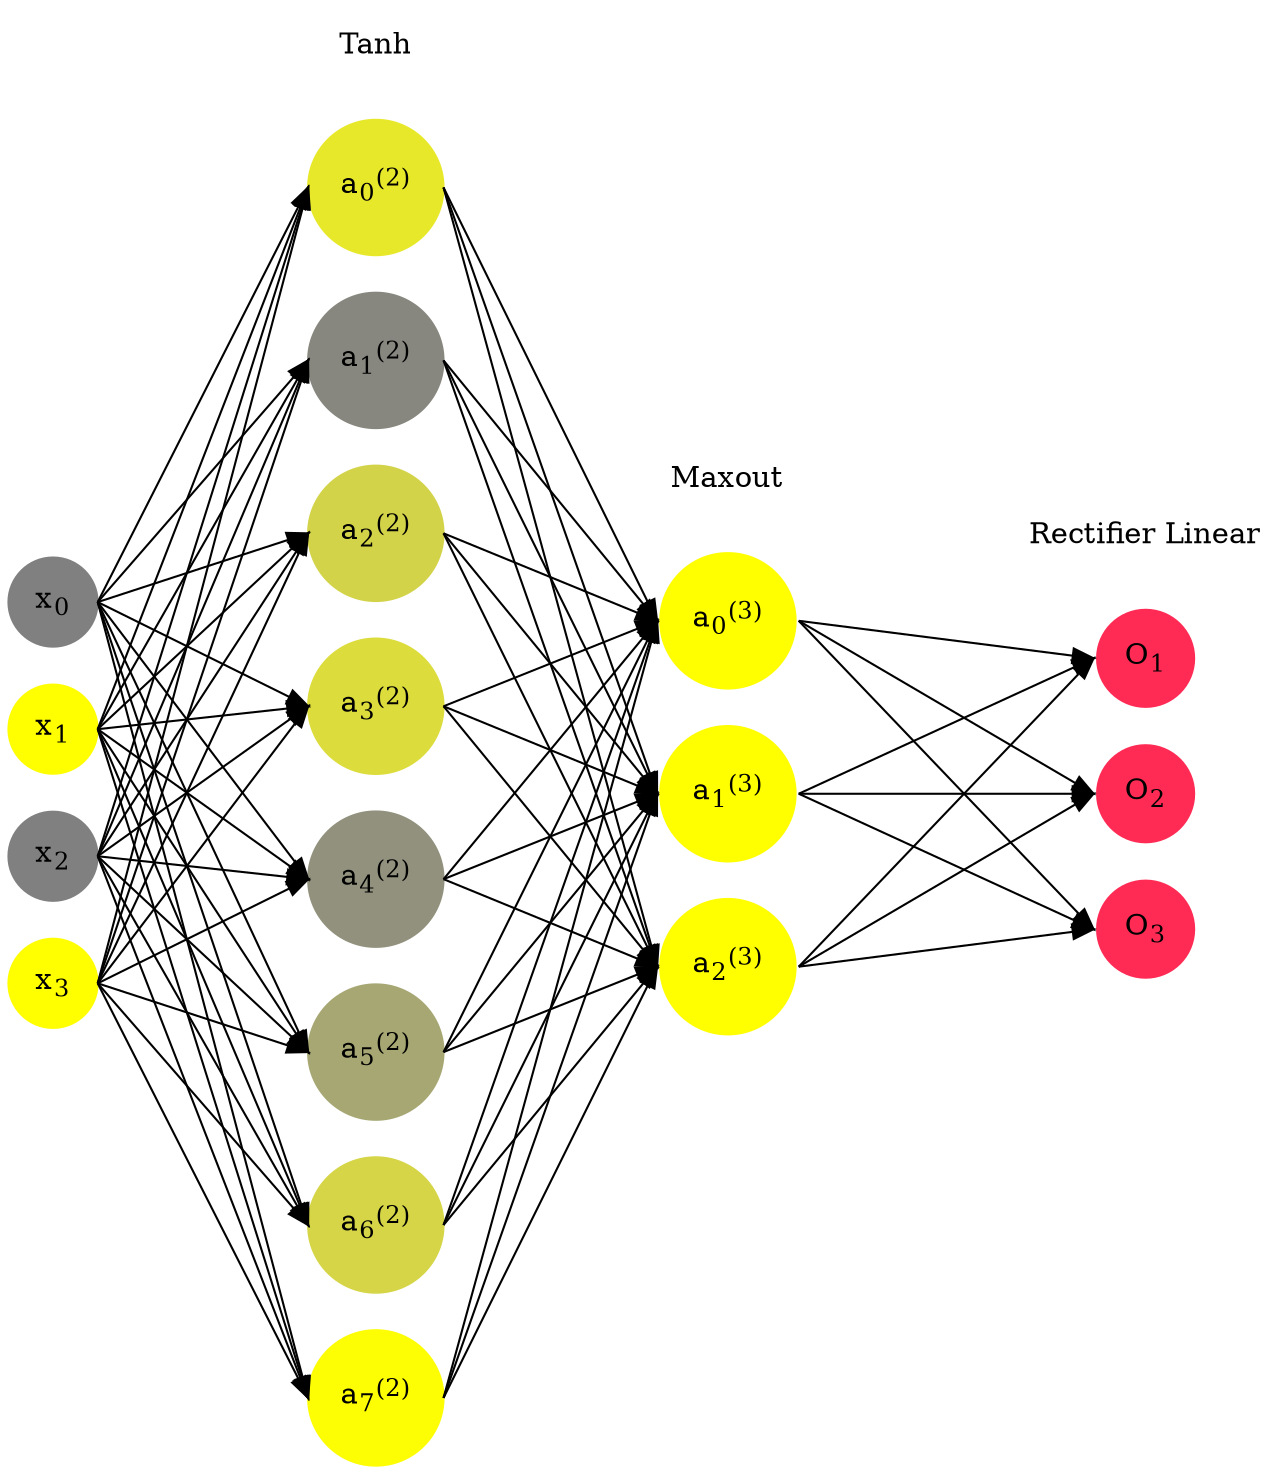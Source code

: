 digraph G {
	rankdir = LR;
	splines=false;
	edge[style=invis];
	ranksep= 1.4;
	{
	node [shape=circle, color="0.1667, 0.0, 0.5", style=filled, fillcolor="0.1667, 0.0, 0.5"];
	x0 [label=<x<sub>0</sub>>];
	}
	{
	node [shape=circle, color="0.1667, 1.0, 1.0", style=filled, fillcolor="0.1667, 1.0, 1.0"];
	x1 [label=<x<sub>1</sub>>];
	}
	{
	node [shape=circle, color="0.1667, 0.0, 0.5", style=filled, fillcolor="0.1667, 0.0, 0.5"];
	x2 [label=<x<sub>2</sub>>];
	}
	{
	node [shape=circle, color="0.1667, 1.0, 1.0", style=filled, fillcolor="0.1667, 1.0, 1.0"];
	x3 [label=<x<sub>3</sub>>];
	}
	{
	node [shape=circle, color="0.1667, 0.814799, 0.907399", style=filled, fillcolor="0.1667, 0.814799, 0.907399"];
	a02 [label=<a<sub>0</sub><sup>(2)</sup>>];
	}
	{
	node [shape=circle, color="0.1667, 0.057254, 0.528627", style=filled, fillcolor="0.1667, 0.057254, 0.528627"];
	a12 [label=<a<sub>1</sub><sup>(2)</sup>>];
	}
	{
	node [shape=circle, color="0.1667, 0.649040, 0.824520", style=filled, fillcolor="0.1667, 0.649040, 0.824520"];
	a22 [label=<a<sub>2</sub><sup>(2)</sup>>];
	}
	{
	node [shape=circle, color="0.1667, 0.724049, 0.862025", style=filled, fillcolor="0.1667, 0.724049, 0.862025"];
	a32 [label=<a<sub>3</sub><sup>(2)</sup>>];
	}
	{
	node [shape=circle, color="0.1667, 0.134540, 0.567270", style=filled, fillcolor="0.1667, 0.134540, 0.567270"];
	a42 [label=<a<sub>4</sub><sup>(2)</sup>>];
	}
	{
	node [shape=circle, color="0.1667, 0.305057, 0.652529", style=filled, fillcolor="0.1667, 0.305057, 0.652529"];
	a52 [label=<a<sub>5</sub><sup>(2)</sup>>];
	}
	{
	node [shape=circle, color="0.1667, 0.664621, 0.832311", style=filled, fillcolor="0.1667, 0.664621, 0.832311"];
	a62 [label=<a<sub>6</sub><sup>(2)</sup>>];
	}
	{
	node [shape=circle, color="0.1667, 0.982347, 0.991173", style=filled, fillcolor="0.1667, 0.982347, 0.991173"];
	a72 [label=<a<sub>7</sub><sup>(2)</sup>>];
	}
	{
	node [shape=circle, color="0.1667, 1.327148, 1.163574", style=filled, fillcolor="0.1667, 1.327148, 1.163574"];
	a03 [label=<a<sub>0</sub><sup>(3)</sup>>];
	}
	{
	node [shape=circle, color="0.1667, 1.004801, 1.002400", style=filled, fillcolor="0.1667, 1.004801, 1.002400"];
	a13 [label=<a<sub>1</sub><sup>(3)</sup>>];
	}
	{
	node [shape=circle, color="0.1667, 1.004801, 1.002400", style=filled, fillcolor="0.1667, 1.004801, 1.002400"];
	a23 [label=<a<sub>2</sub><sup>(3)</sup>>];
	}
	{
	node [shape=circle, color="0.9667, 0.83, 1.0", style=filled, fillcolor="0.9667, 0.83, 1.0"];
	O1 [label=<O<sub>1</sub>>];
	}
	{
	node [shape=circle, color="0.9667, 0.83, 1.0", style=filled, fillcolor="0.9667, 0.83, 1.0"];
	O2 [label=<O<sub>2</sub>>];
	}
	{
	node [shape=circle, color="0.9667, 0.83, 1.0", style=filled, fillcolor="0.9667, 0.83, 1.0"];
	O3 [label=<O<sub>3</sub>>];
	}
	{
	rank=same;
	x0->x1->x2->x3;
	}
	{
	rank=same;
	a02->a12->a22->a32->a42->a52->a62->a72;
	}
	{
	rank=same;
	a03->a13->a23;
	}
	{
	rank=same;
	O1->O2->O3;
	}
	l1 [shape=plaintext,label="Tanh"];
	l1->a02;
	{rank=same; l1;a02};
	l2 [shape=plaintext,label="Maxout"];
	l2->a03;
	{rank=same; l2;a03};
	l3 [shape=plaintext,label="Rectifier Linear"];
	l3->O1;
	{rank=same; l3;O1};
edge[style=solid, tailport=e, headport=w];
	{x0;x1;x2;x3} -> {a02;a12;a22;a32;a42;a52;a62;a72};
	{a02;a12;a22;a32;a42;a52;a62;a72} -> {a03;a13;a23};
	{a03;a13;a23} -> {O1,O2,O3};
}